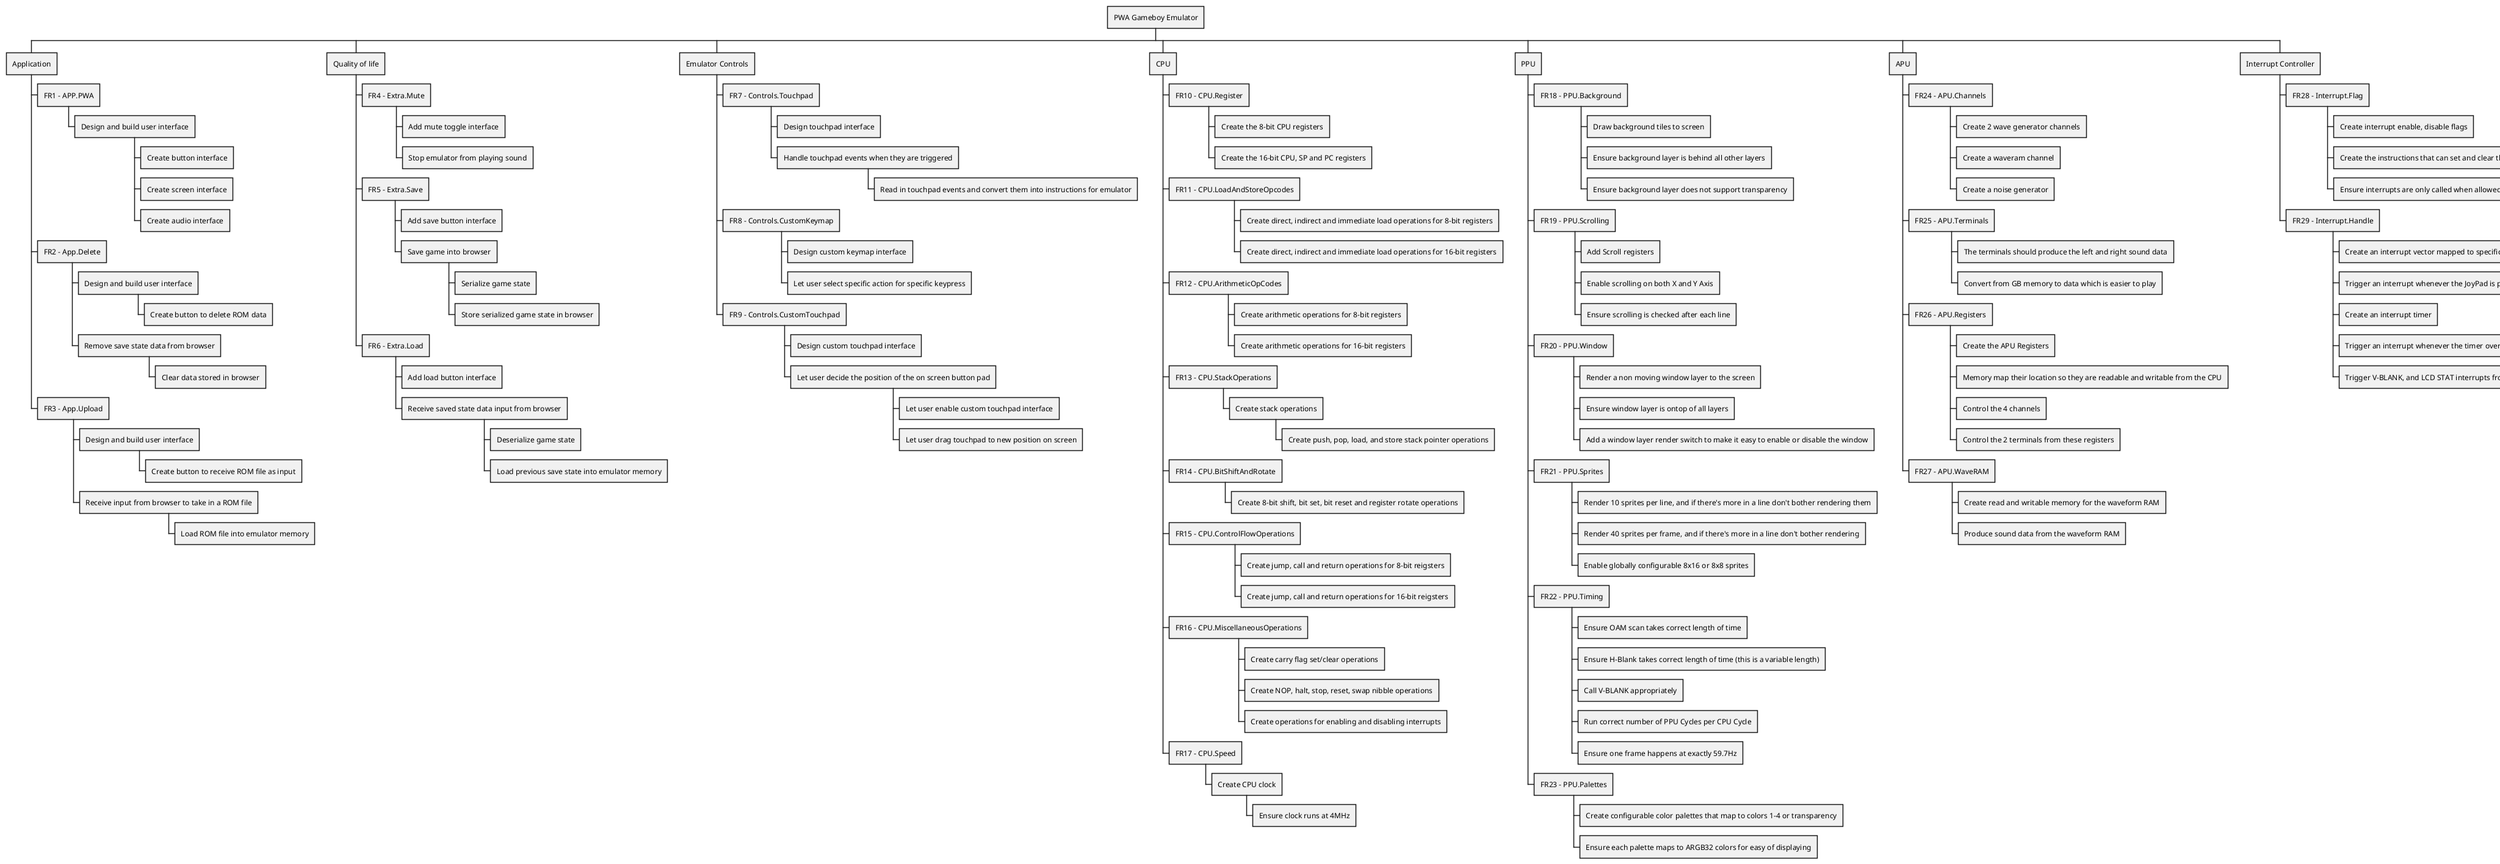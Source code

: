 @startwbs
* PWA Gameboy Emulator
** Application
*** FR1 - APP.PWA
**** Design and build user interface
***** Create button interface
***** Create screen interface
***** Create audio interface
*** FR2 - App.Delete
**** Design and build user interface
***** Create button to delete ROM data
**** Remove save state data from browser
***** Clear data stored in browser
*** FR3 - App.Upload
**** Design and build user interface
***** Create button to receive ROM file as input
**** Receive input from browser to take in a ROM file
***** Load ROM file into emulator memory
** Quality of life
*** FR4 - Extra.Mute
**** Add mute toggle interface
**** Stop emulator from playing sound
*** FR5 - Extra.Save
**** Add save button interface
**** Save game into browser
***** Serialize game state
***** Store serialized game state in browser
*** FR6 - Extra.Load
**** Add load button interface
**** Receive saved state data input from browser
***** Deserialize game state
***** Load previous save state into emulator memory
** Emulator Controls
*** FR7 - Controls.Touchpad
**** Design touchpad interface
**** Handle touchpad events when they are triggered
***** Read in touchpad events and convert them into instructions for emulator
*** FR8 - Controls.CustomKeymap
**** Design custom keymap interface
**** Let user select specific action for specific keypress
*** FR9 - Controls.CustomTouchpad
**** Design custom touchpad interface
**** Let user decide the position of the on screen button pad
***** Let user enable custom touchpad interface
***** Let user drag touchpad to new position on screen
** CPU
*** FR10 - CPU.Register
**** Create the 8-bit CPU registers
**** Create the 16-bit CPU, SP and PC registers
*** FR11 - CPU.LoadAndStoreOpcodes
**** Create direct, indirect and immediate load operations for 8-bit registers
**** Create direct, indirect and immediate load operations for 16-bit registers
*** FR12 - CPU.ArithmeticOpCodes
**** Create arithmetic operations for 8-bit registers
**** Create arithmetic operations for 16-bit registers
*** FR13 - CPU.StackOperations
**** Create stack operations
***** Create push, pop, load, and store stack pointer operations
*** FR14 - CPU.BitShiftAndRotate
**** Create 8-bit shift, bit set, bit reset and register rotate operations
*** FR15 - CPU.ControlFlowOperations
**** Create jump, call and return operations for 8-bit reigsters
**** Create jump, call and return operations for 16-bit reigsters
*** FR16 - CPU.MiscellaneousOperations
**** Create carry flag set/clear operations
**** Create NOP, halt, stop, reset, swap nibble operations
**** Create operations for enabling and disabling interrupts
*** FR17 - CPU.Speed
**** Create CPU clock
***** Ensure clock runs at 4MHz
** PPU
*** FR18 - PPU.Background
**** Draw background tiles to screen
**** Ensure background layer is behind all other layers
**** Ensure background layer does not support transparency
*** FR19 - PPU.Scrolling
**** Add Scroll registers
**** Enable scrolling on both X and Y Axis
**** Ensure scrolling is checked after each line
*** FR20 - PPU.Window
**** Render a non moving window layer to the screen
**** Ensure window layer is ontop of all layers
**** Add a window layer render switch to make it easy to enable or disable the window
*** FR21 - PPU.Sprites
**** Render 10 sprites per line, and if there's more in a line don't bother rendering them
**** Render 40 sprites per frame, and if there's more in a line don't bother rendering
**** Enable globally configurable 8x16 or 8x8 sprites
*** FR22 - PPU.Timing
**** Ensure OAM scan takes correct length of time
**** Ensure H-Blank takes correct length of time (this is a variable length)
**** Call V-BLANK appropriately
**** Run correct number of PPU Cycles per CPU Cycle
**** Ensure one frame happens at exactly 59.7Hz
*** FR23 - PPU.Palettes
**** Create configurable color palettes that map to colors 1-4 or transparency
**** Ensure each palette maps to ARGB32 colors for easy of displaying
** APU
*** FR24 - APU.Channels
**** Create 2 wave generator channels
**** Create a waveram channel
**** Create a noise generator
*** FR25 - APU.Terminals
**** The terminals should produce the left and right sound data
**** Convert from GB memory to data which is easier to play
*** FR26 - APU.Registers
**** Create the APU Registers
**** Memory map their location so they are readable and writable from the CPU
**** Control the 4 channels
**** Control the 2 terminals from these registers
*** FR27 - APU.WaveRAM
**** Create read and writable memory for the waveform RAM
**** Produce sound data from the waveform RAM
** Interrupt Controller
*** FR28 - Interrupt.Flag
**** Create interrupt enable, disable flags
**** Create the instructions that can set and clear the flags
**** Ensure interrupts are only called when allowed
*** FR29 - Interrupt.Handle
**** Create an interrupt vector mapped to specific points in memory
**** Trigger an interrupt whenever the JoyPad is pressed
**** Create an interrupt timer
**** Trigger an interrupt whenever the timer overflows
**** Trigger V-BLANK, and LCD STAT interrupts from the PPU
@endwbs
